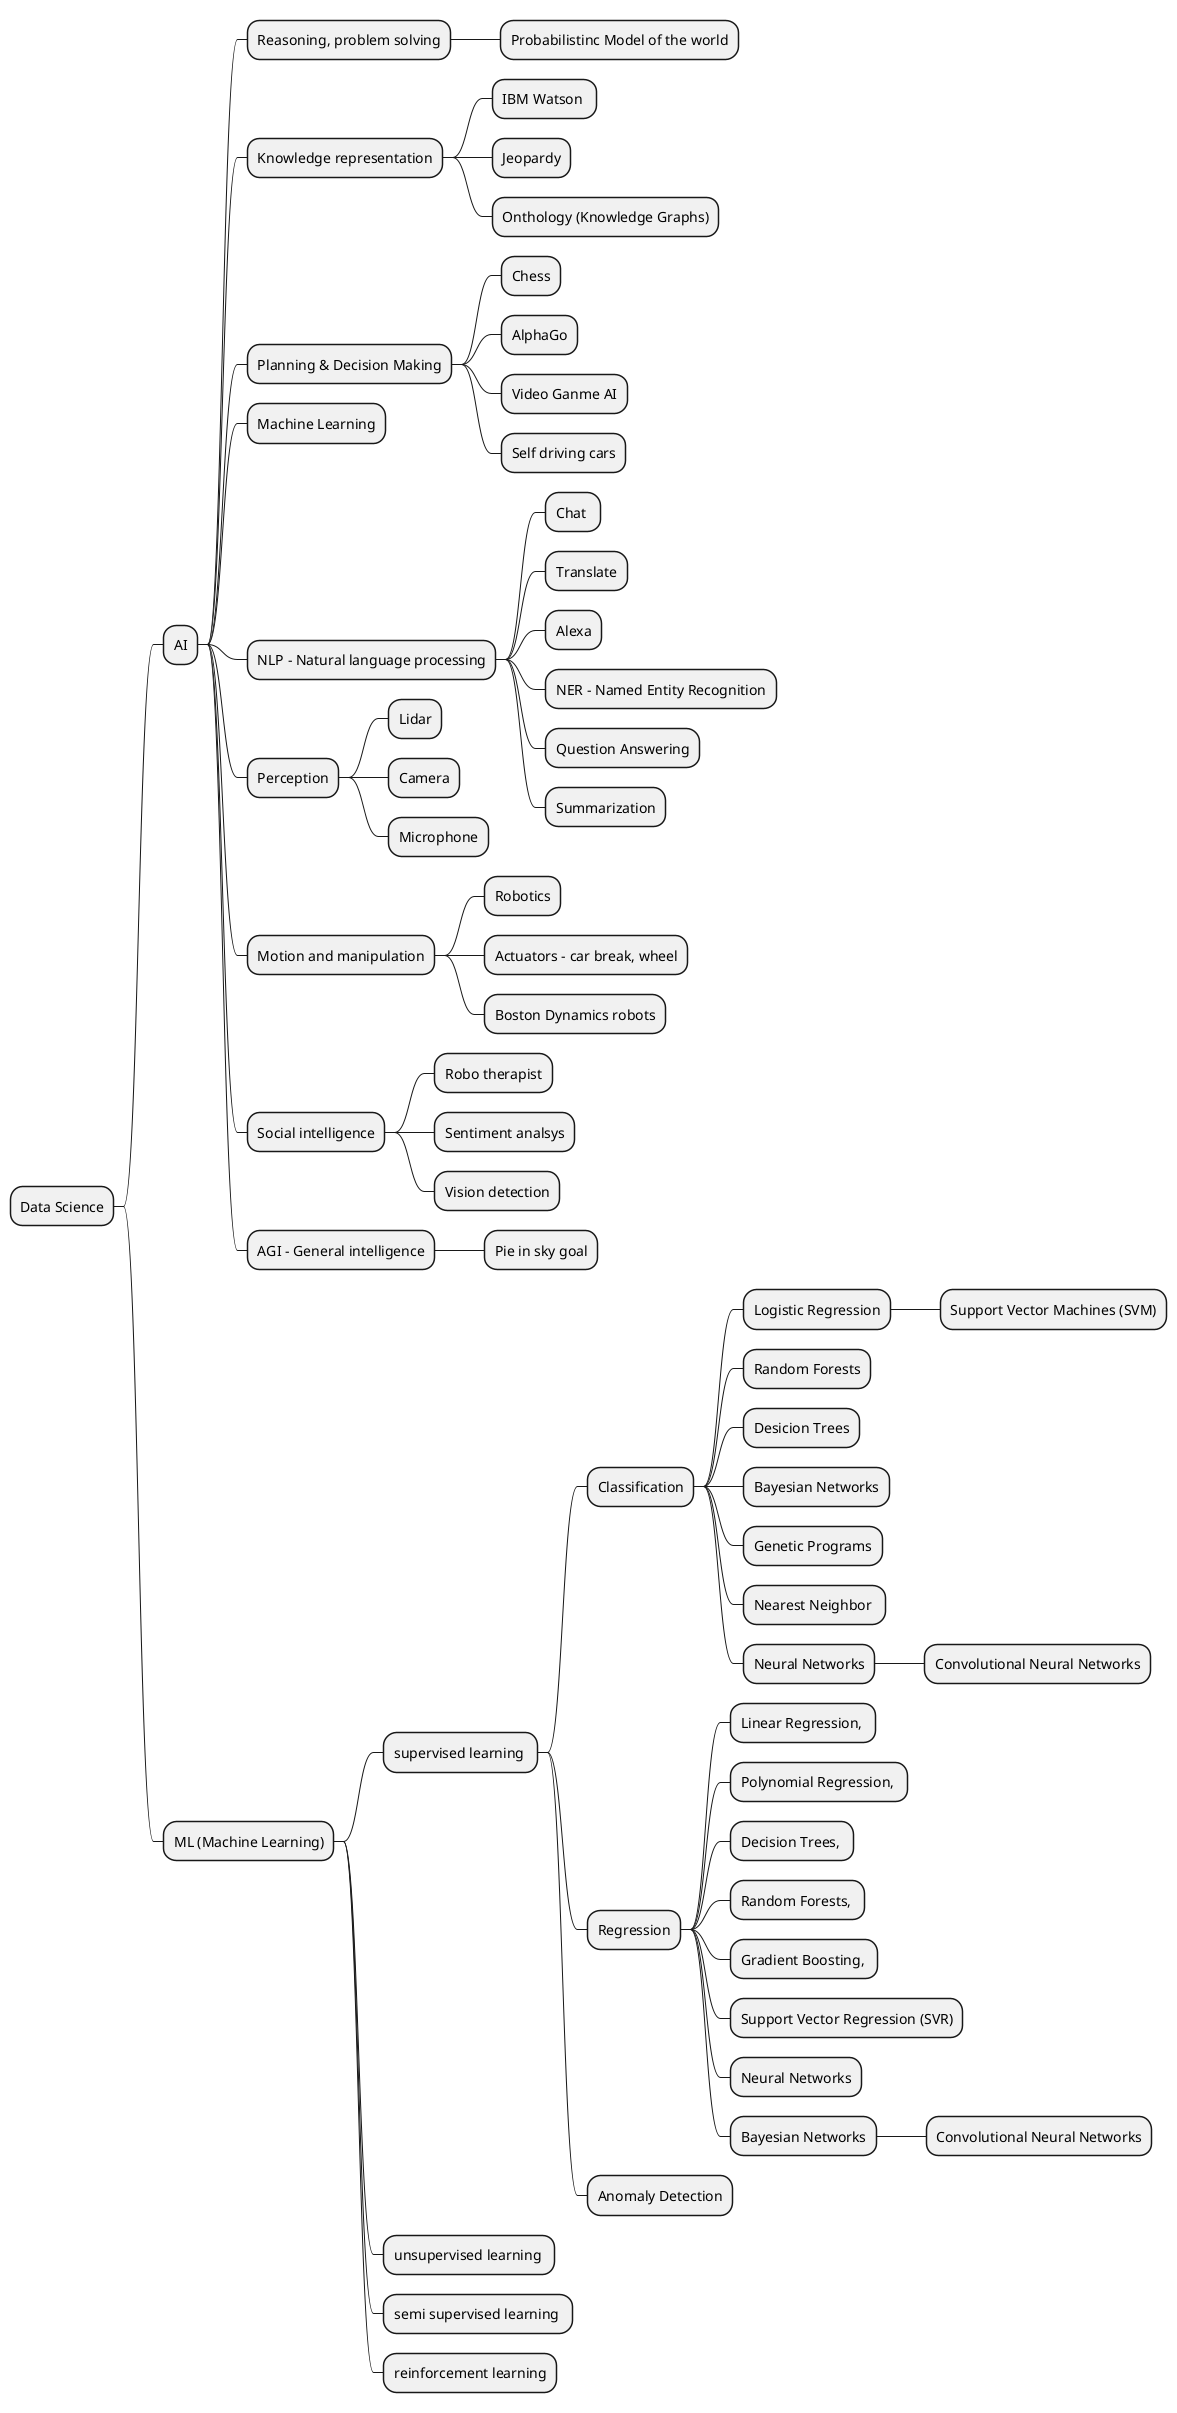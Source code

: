 @startmindmap
* Data Science
** AI
*** Reasoning, problem solving
**** Probabilistinc Model of the world
*** Knowledge representation
**** IBM Watson 
**** Jeopardy
**** Onthology (Knowledge Graphs)
*** Planning & Decision Making
**** Chess
**** AlphaGo
**** Video Ganme AI
**** Self driving cars
*** Machine Learning
*** NLP - Natural language processing
**** Chat 
**** Translate
**** Alexa
**** NER - Named Entity Recognition
**** Question Answering
**** Summarization
*** Perception
**** Lidar
**** Camera
**** Microphone
*** Motion and manipulation
**** Robotics
**** Actuators - car break, wheel
**** Boston Dynamics robots
*** Social intelligence
**** Robo therapist
**** Sentiment analsys
**** Vision detection
*** AGI - General intelligence
**** Pie in sky goal
** ML (Machine Learning)
*** supervised learning 
**** Classification
***** Logistic Regression
****** Support Vector Machines (SVM)
***** Random Forests
***** Desicion Trees
***** Bayesian Networks
***** Genetic Programs
***** Nearest Neighbor 
***** Neural Networks
****** Convolutional Neural Networks
**** Regression
***** Linear Regression, 
***** Polynomial Regression, 
***** Decision Trees, 
***** Random Forests, 
***** Gradient Boosting, 
***** Support Vector Regression (SVR)
***** Neural Networks
***** Bayesian Networks
****** Convolutional Neural Networks
**** Anomaly Detection

*** unsupervised learning 
*** semi supervised learning 
*** reinforcement learning

@endmindmap
